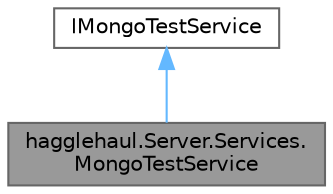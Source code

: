 digraph "hagglehaul.Server.Services.MongoTestService"
{
 // LATEX_PDF_SIZE
  bgcolor="transparent";
  edge [fontname=Helvetica,fontsize=10,labelfontname=Helvetica,labelfontsize=10];
  node [fontname=Helvetica,fontsize=10,shape=box,height=0.2,width=0.4];
  Node1 [id="Node000001",label="hagglehaul.Server.Services.\lMongoTestService",height=0.2,width=0.4,color="gray40", fillcolor="grey60", style="filled", fontcolor="black",tooltip="See IMongoTestService."];
  Node2 -> Node1 [id="edge1_Node000001_Node000002",dir="back",color="steelblue1",style="solid",tooltip=" "];
  Node2 [id="Node000002",label="IMongoTestService",height=0.2,width=0.4,color="gray40", fillcolor="white", style="filled",URL="$interfacehagglehaul_1_1_server_1_1_services_1_1_i_mongo_test_service.html",tooltip="A test class to ensure MongoDB is working properly."];
}
